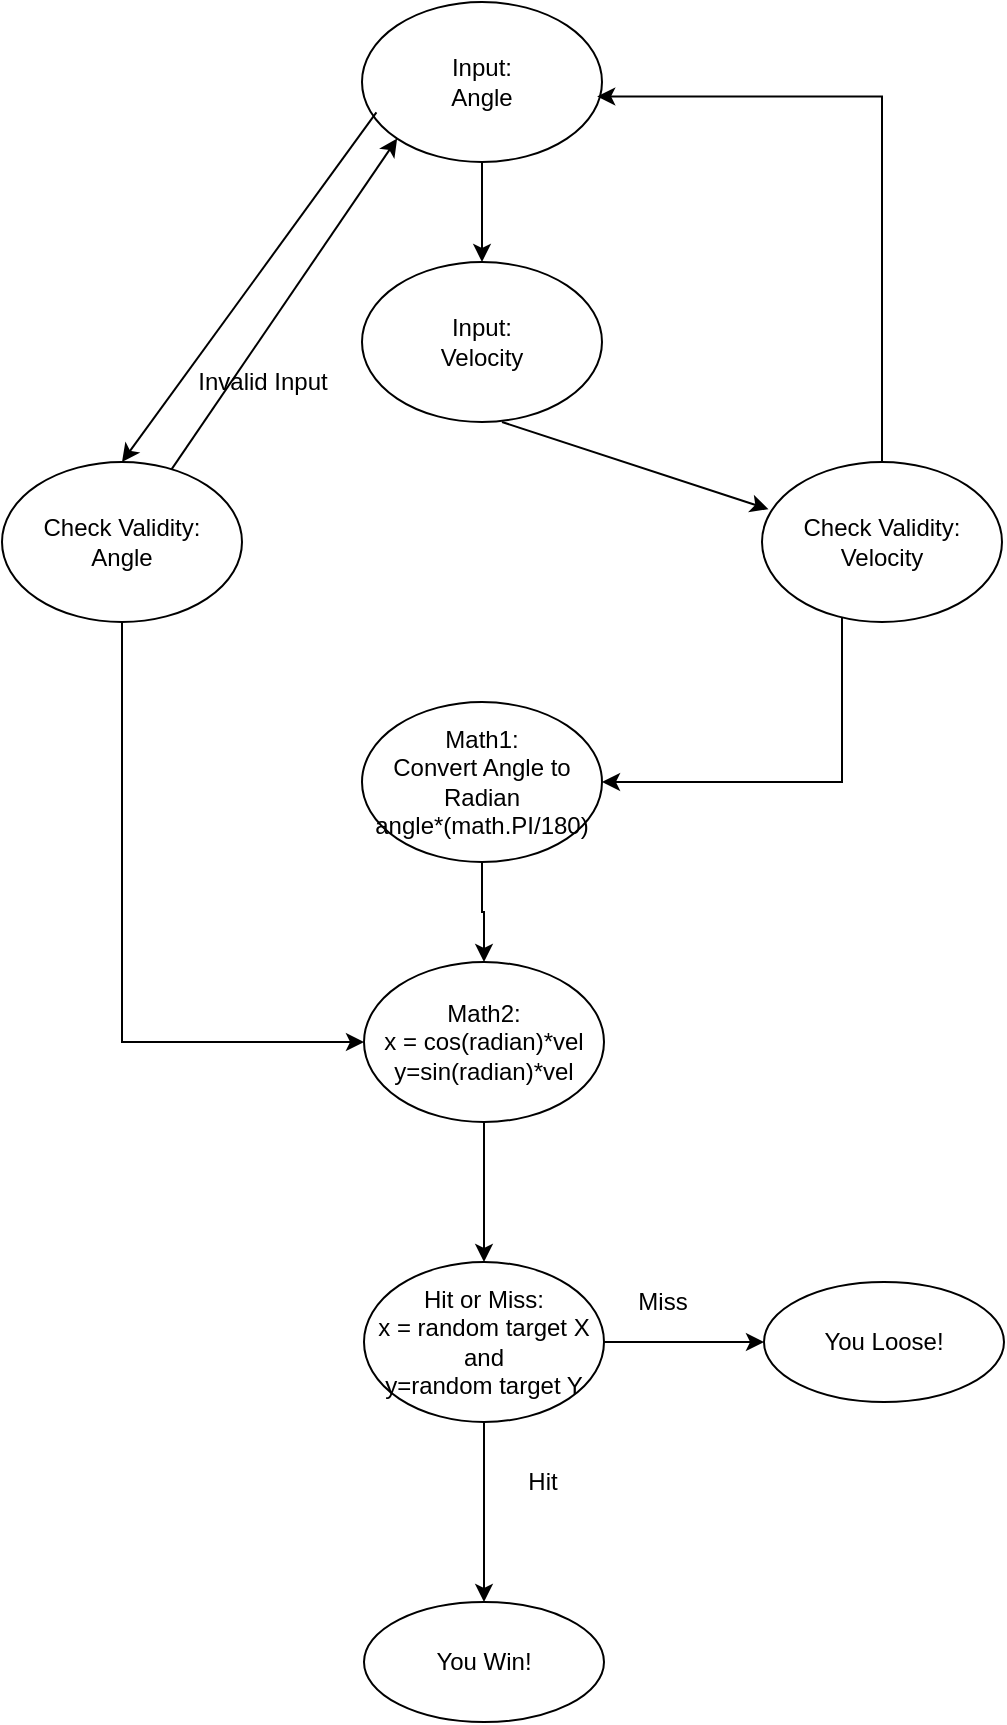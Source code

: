 <mxfile version="15.3.8" type="github">
  <diagram id="zNIl8fDJtRn2VHGDIhId" name="Page-1">
    <mxGraphModel dx="782" dy="468" grid="1" gridSize="10" guides="1" tooltips="1" connect="1" arrows="1" fold="1" page="1" pageScale="1" pageWidth="850" pageHeight="1100" math="0" shadow="0">
      <root>
        <mxCell id="0" />
        <mxCell id="1" parent="0" />
        <mxCell id="lwUTJAftRuRHYBpQNuba-1" value="Input:&lt;br&gt;Angle" style="ellipse;whiteSpace=wrap;html=1;" vertex="1" parent="1">
          <mxGeometry x="310" y="10" width="120" height="80" as="geometry" />
        </mxCell>
        <mxCell id="lwUTJAftRuRHYBpQNuba-2" value="Input:&lt;br&gt;Velocity" style="ellipse;whiteSpace=wrap;html=1;" vertex="1" parent="1">
          <mxGeometry x="310" y="140" width="120" height="80" as="geometry" />
        </mxCell>
        <mxCell id="lwUTJAftRuRHYBpQNuba-3" style="edgeStyle=orthogonalEdgeStyle;rounded=0;orthogonalLoop=1;jettySize=auto;html=1;entryX=0;entryY=0.5;entryDx=0;entryDy=0;" edge="1" parent="1" source="lwUTJAftRuRHYBpQNuba-4" target="lwUTJAftRuRHYBpQNuba-16">
          <mxGeometry relative="1" as="geometry">
            <Array as="points">
              <mxPoint x="190" y="530" />
            </Array>
          </mxGeometry>
        </mxCell>
        <mxCell id="lwUTJAftRuRHYBpQNuba-4" value="Check Validity:&lt;br&gt;Angle" style="ellipse;whiteSpace=wrap;html=1;" vertex="1" parent="1">
          <mxGeometry x="130" y="240" width="120" height="80" as="geometry" />
        </mxCell>
        <mxCell id="lwUTJAftRuRHYBpQNuba-5" style="edgeStyle=orthogonalEdgeStyle;rounded=0;orthogonalLoop=1;jettySize=auto;html=1;entryX=0.98;entryY=0.59;entryDx=0;entryDy=0;entryPerimeter=0;" edge="1" parent="1" source="lwUTJAftRuRHYBpQNuba-7" target="lwUTJAftRuRHYBpQNuba-1">
          <mxGeometry relative="1" as="geometry">
            <Array as="points">
              <mxPoint x="570" y="57" />
            </Array>
          </mxGeometry>
        </mxCell>
        <mxCell id="lwUTJAftRuRHYBpQNuba-6" style="edgeStyle=orthogonalEdgeStyle;rounded=0;orthogonalLoop=1;jettySize=auto;html=1;entryX=1;entryY=0.5;entryDx=0;entryDy=0;" edge="1" parent="1" source="lwUTJAftRuRHYBpQNuba-7" target="lwUTJAftRuRHYBpQNuba-12">
          <mxGeometry relative="1" as="geometry">
            <Array as="points">
              <mxPoint x="550" y="400" />
            </Array>
          </mxGeometry>
        </mxCell>
        <mxCell id="lwUTJAftRuRHYBpQNuba-7" value="Check Validity:&lt;br&gt;Velocity" style="ellipse;whiteSpace=wrap;html=1;" vertex="1" parent="1">
          <mxGeometry x="510" y="240" width="120" height="80" as="geometry" />
        </mxCell>
        <mxCell id="lwUTJAftRuRHYBpQNuba-8" value="" style="endArrow=classic;html=1;" edge="1" parent="1" source="lwUTJAftRuRHYBpQNuba-1">
          <mxGeometry width="50" height="50" relative="1" as="geometry">
            <mxPoint x="380" y="220" as="sourcePoint" />
            <mxPoint x="370" y="140" as="targetPoint" />
          </mxGeometry>
        </mxCell>
        <mxCell id="lwUTJAftRuRHYBpQNuba-9" value="" style="endArrow=classic;html=1;exitX=0.06;exitY=0.69;exitDx=0;exitDy=0;exitPerimeter=0;entryX=0.5;entryY=0;entryDx=0;entryDy=0;" edge="1" parent="1" source="lwUTJAftRuRHYBpQNuba-1" target="lwUTJAftRuRHYBpQNuba-4">
          <mxGeometry width="50" height="50" relative="1" as="geometry">
            <mxPoint x="380" y="220" as="sourcePoint" />
            <mxPoint x="430" y="170" as="targetPoint" />
          </mxGeometry>
        </mxCell>
        <mxCell id="lwUTJAftRuRHYBpQNuba-10" value="" style="endArrow=classic;html=1;entryX=0.027;entryY=0.295;entryDx=0;entryDy=0;entryPerimeter=0;" edge="1" parent="1" target="lwUTJAftRuRHYBpQNuba-7">
          <mxGeometry width="50" height="50" relative="1" as="geometry">
            <mxPoint x="380" y="220" as="sourcePoint" />
            <mxPoint x="430" y="170" as="targetPoint" />
          </mxGeometry>
        </mxCell>
        <mxCell id="lwUTJAftRuRHYBpQNuba-11" style="edgeStyle=orthogonalEdgeStyle;rounded=0;orthogonalLoop=1;jettySize=auto;html=1;entryX=0.5;entryY=0;entryDx=0;entryDy=0;" edge="1" parent="1" source="lwUTJAftRuRHYBpQNuba-12" target="lwUTJAftRuRHYBpQNuba-16">
          <mxGeometry relative="1" as="geometry" />
        </mxCell>
        <mxCell id="lwUTJAftRuRHYBpQNuba-12" value="Math1:&lt;br&gt;Convert Angle to Radian&lt;br&gt;angle*(math.PI/180)" style="ellipse;whiteSpace=wrap;html=1;" vertex="1" parent="1">
          <mxGeometry x="310" y="360" width="120" height="80" as="geometry" />
        </mxCell>
        <mxCell id="lwUTJAftRuRHYBpQNuba-13" value="" style="endArrow=classic;html=1;entryX=0;entryY=1;entryDx=0;entryDy=0;" edge="1" parent="1" source="lwUTJAftRuRHYBpQNuba-4" target="lwUTJAftRuRHYBpQNuba-1">
          <mxGeometry width="50" height="50" relative="1" as="geometry">
            <mxPoint x="380" y="260" as="sourcePoint" />
            <mxPoint x="430" y="210" as="targetPoint" />
          </mxGeometry>
        </mxCell>
        <mxCell id="lwUTJAftRuRHYBpQNuba-14" value="Invalid Input" style="text;html=1;align=center;verticalAlign=middle;resizable=0;points=[];autosize=1;strokeColor=none;fillColor=none;" vertex="1" parent="1">
          <mxGeometry x="220" y="190" width="80" height="20" as="geometry" />
        </mxCell>
        <mxCell id="lwUTJAftRuRHYBpQNuba-15" style="edgeStyle=orthogonalEdgeStyle;rounded=0;orthogonalLoop=1;jettySize=auto;html=1;entryX=0.5;entryY=0;entryDx=0;entryDy=0;" edge="1" parent="1" source="lwUTJAftRuRHYBpQNuba-16" target="lwUTJAftRuRHYBpQNuba-19">
          <mxGeometry relative="1" as="geometry" />
        </mxCell>
        <mxCell id="lwUTJAftRuRHYBpQNuba-16" value="Math2:&lt;br&gt;x = cos(radian)*vel&lt;br&gt;y=sin(radian)*vel" style="ellipse;whiteSpace=wrap;html=1;" vertex="1" parent="1">
          <mxGeometry x="311" y="490" width="120" height="80" as="geometry" />
        </mxCell>
        <mxCell id="lwUTJAftRuRHYBpQNuba-17" value="" style="edgeStyle=orthogonalEdgeStyle;rounded=0;orthogonalLoop=1;jettySize=auto;html=1;" edge="1" parent="1" source="lwUTJAftRuRHYBpQNuba-19" target="lwUTJAftRuRHYBpQNuba-20">
          <mxGeometry relative="1" as="geometry" />
        </mxCell>
        <mxCell id="lwUTJAftRuRHYBpQNuba-18" value="" style="edgeStyle=orthogonalEdgeStyle;rounded=0;orthogonalLoop=1;jettySize=auto;html=1;" edge="1" parent="1" source="lwUTJAftRuRHYBpQNuba-19" target="lwUTJAftRuRHYBpQNuba-22">
          <mxGeometry relative="1" as="geometry" />
        </mxCell>
        <mxCell id="lwUTJAftRuRHYBpQNuba-19" value="Hit or Miss:&lt;br&gt;x = random target X&lt;br&gt;and&lt;br&gt;y=random target Y" style="ellipse;whiteSpace=wrap;html=1;" vertex="1" parent="1">
          <mxGeometry x="311" y="640" width="120" height="80" as="geometry" />
        </mxCell>
        <mxCell id="lwUTJAftRuRHYBpQNuba-20" value="You Win!" style="ellipse;whiteSpace=wrap;html=1;" vertex="1" parent="1">
          <mxGeometry x="311" y="810" width="120" height="60" as="geometry" />
        </mxCell>
        <mxCell id="lwUTJAftRuRHYBpQNuba-21" value="Hit" style="text;html=1;align=center;verticalAlign=middle;resizable=0;points=[];autosize=1;strokeColor=none;fillColor=none;" vertex="1" parent="1">
          <mxGeometry x="385" y="740" width="30" height="20" as="geometry" />
        </mxCell>
        <mxCell id="lwUTJAftRuRHYBpQNuba-22" value="You Loose!" style="ellipse;whiteSpace=wrap;html=1;" vertex="1" parent="1">
          <mxGeometry x="511" y="650" width="120" height="60" as="geometry" />
        </mxCell>
        <mxCell id="lwUTJAftRuRHYBpQNuba-23" value="Miss" style="text;html=1;align=center;verticalAlign=middle;resizable=0;points=[];autosize=1;strokeColor=none;fillColor=none;" vertex="1" parent="1">
          <mxGeometry x="440" y="650" width="40" height="20" as="geometry" />
        </mxCell>
      </root>
    </mxGraphModel>
  </diagram>
</mxfile>
